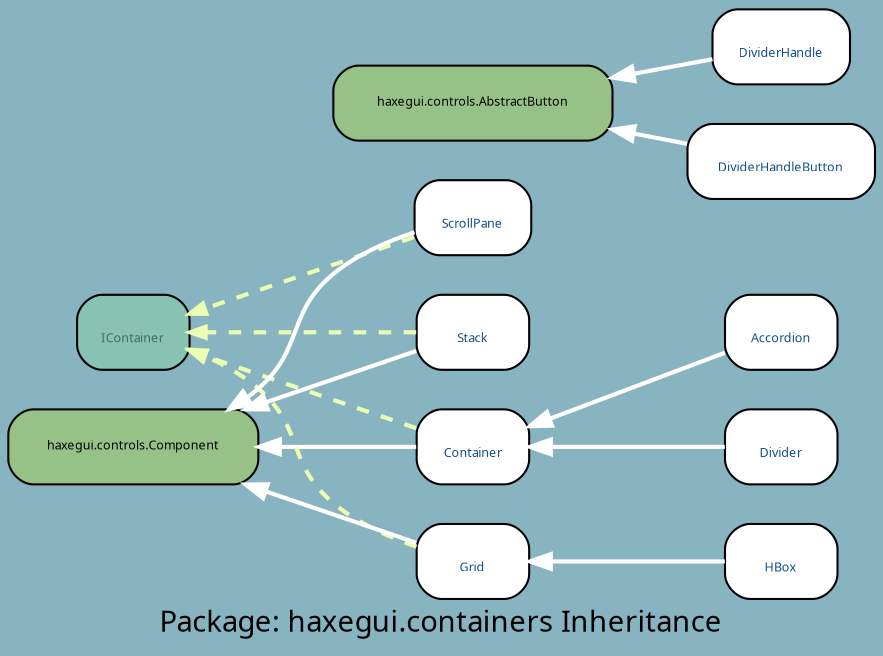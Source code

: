 digraph uml {
	graph [label="Package: haxegui.containers Inheritance", ratio=compress, rankdir=RL, smoothing=avg_dist, overlap=compress, packMode="graph", labelloc=c, fontname="DejaVu Sans Condenesed", fontsize=14, bgcolor="#88B3C1", fontcolor=black];
	node [label="\N", style="rounded,filled", fillcolor="#96c288", fontcolor="#104E8B", fontname="FFF Harmony", fontsize=6, shape=record, color=black];
	edge [fontname=Sans, fontsize=8, minlen="1.2", color=black, fontcolor=black];
	graph [lp="210,12",
		bb="0,0,420,304"];
	"haxegui.containers.IContainer" [label="{\nIContainer}", fillcolor="#88c2b3", fontcolor="#496962", URL="../types/haxegui/containers/IContainer.html", tooltip="\nIContainer", portPos=w, pos="60,151", rects="33,133,87,169", width="0.75", height="0.50"];
	"haxegui.containers.Container" [label="{\nContainer}", fillcolor=white, URL="../types/haxegui/containers/Container.html", tooltip="\nContainer", portPos=w, pos="224,97", rects="197,79,251,115", width="0.75", height="0.50"];
	"haxegui.controls.Component" [fontcolor=black, pos="60,97", rects="0,79,120,115", width="1.67", height="0.50"];
	"haxegui.containers.Grid" [label="{\nGrid}", fillcolor=white, URL="../types/haxegui/containers/Grid.html", tooltip="\nGrid", portPos=w, pos="224,43", rects="197,25,251,61", width="0.75", height="0.50"];
	"haxegui.containers.HBox" [label="{\nHBox}", fillcolor=white, URL="../types/haxegui/containers/HBox.html", tooltip="\nHBox", portPos=w, pos="374,43", rects="347,25,401,61", width="0.75", height="0.50"];
	"haxegui.containers.ScrollPane" [label="{\nScrollPane}", fillcolor=white, URL="../types/haxegui/containers/ScrollPane.html", tooltip="\nScrollPane", portPos=w, pos="224,205", rects="196,187,252,223", width="0.78", height="0.50"];
	"haxegui.containers.Stack" [label="{\nStack}", fillcolor=white, URL="../types/haxegui/containers/Stack.html", tooltip="\nStack", portPos=w, pos="224,151", rects="197,133,251,169", width="0.75", height="0.50"];
	"haxegui.containers.DividerHandle" [label="{\nDividerHandle}", fillcolor=white, URL="../types/haxegui/containers/DividerHandle.html", tooltip="\nDividerHandle", portPos=w, pos="374,286", rects="341,268,407,304", width="0.92", height="0.50"];
	"haxegui.controls.AbstractButton" [fontcolor=black, pos="224,259", rects="157,241,292,277", width="1.86", height="0.50"];
	"haxegui.containers.DividerHandleButton" [label="{\nDividerHandleButton}", fillcolor=white, URL="../types/haxegui/containers/DividerHandleButton.html", tooltip="\nDividerHandleButton", portPos=w, pos="374,232", rects="329,214,420,250", width="1.25", height="0.50"];
	"haxegui.containers.Divider" [label="{\nDivider}", fillcolor=white, URL="../types/haxegui/containers/Divider.html", tooltip="\nDivider", portPos=w, pos="374,97", rects="347,79,401,115", width="0.75", height="0.50"];
	"haxegui.containers.Accordion" [label="{\nAccordion}", fillcolor=white, URL="../types/haxegui/containers/Accordion.html", tooltip="\nAccordion", portPos=w, pos="374,151", rects="347,133,401,169", width="0.75", height="0.50"];
	"haxegui.containers.Container" -> "haxegui.controls.Component" [color=white, style=bold, arrowhead=normal, arrowsize="1.0", pos="e,120,97 197,97 179,97 154,97 130,97"];
	"haxegui.containers.Container" -> "haxegui.containers.IContainer" [color="#ebffb2", style="dashed, bold", arrowhead=normal, arrowsize="0.75", pos="e,87,142 197,106 168,115 125,130 94,140"];
	"haxegui.containers.Grid" -> "haxegui.controls.Component" [color=white, style=bold, arrowhead=normal, arrowsize="1.0", pos="e,115,79 197,52 178,58 150,67 125,76"];
	"haxegui.containers.Grid" -> "haxegui.containers.IContainer" [color="#ebffb2", style="dashed, bold", arrowhead=normal, arrowsize="0.75", pos="e,87,142 197,50 183,54 168,61 156,70 133,88 142,105 120,124 112,130 103,135 94,139"];
	"haxegui.containers.HBox" -> "haxegui.containers.Grid" [color=white, style=bold, arrowhead=normal, arrowsize="1.0", pos="e,251,43 347,43 323,43 288,43 261,43"];
	"haxegui.containers.ScrollPane" -> "haxegui.controls.Component" [color=white, style=bold, arrowhead=normal, arrowsize="1.0", pos="e,107,115 196,198 183,194 167,187 156,178 133,159 142,142 120,124 119,123 117,122 115,121"];
	"haxegui.containers.ScrollPane" -> "haxegui.containers.IContainer" [color="#ebffb2", style="dashed, bold", arrowhead=normal, arrowsize="0.75", pos="e,87,160 196,196 167,187 124,172 94,162"];
	"haxegui.containers.Stack" -> "haxegui.controls.Component" [color=white, style=bold, arrowhead=normal, arrowsize="1.0", pos="e,115,115 197,142 178,136 150,127 125,118"];
	"haxegui.containers.Stack" -> "haxegui.containers.IContainer" [color="#ebffb2", style="dashed, bold", arrowhead=normal, arrowsize="0.75", pos="e,87,151 197,151 169,151 125,151 95,151"];
	"haxegui.containers.DividerHandle" -> "haxegui.controls.AbstractButton" [color=white, style=bold, arrowhead=normal, arrowsize="1.0", pos="e,292,271 341,280 330,278 316,275 302,273"];
	"haxegui.containers.DividerHandleButton" -> "haxegui.controls.AbstractButton" [color=white, style=bold, arrowhead=normal, arrowsize="1.0", pos="e,292,247 329,240 320,241 311,243 302,245"];
	"haxegui.containers.Divider" -> "haxegui.containers.Container" [color=white, style=bold, arrowhead=normal, arrowsize="1.0", pos="e,251,97 347,97 323,97 288,97 261,97"];
	"haxegui.containers.Accordion" -> "haxegui.containers.Container" [color=white, style=bold, arrowhead=normal, arrowsize="1.0", pos="e,251,107 347,141 323,133 287,120 261,111"];
}
